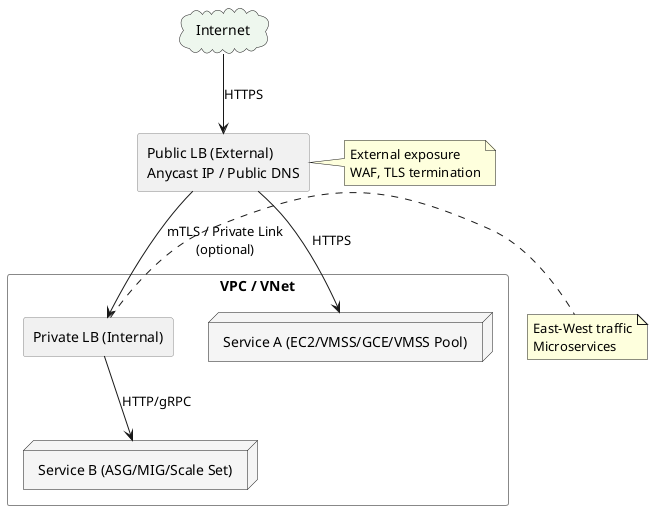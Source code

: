 @startuml
skinparam cloudBackgroundColor #EEF7EE
skinparam nodeBackgroundColor #F5F5F5
skinparam rectangleBorderColor #888888

cloud "Internet" as Internet
rectangle "Public LB (External)\nAnycast IP / Public DNS" as PubLB
rectangle "VPC / VNet" as VPC {
  rectangle "Private LB (Internal)" as PrivLB
  node "Service A (EC2/VMSS/GCE/VMSS Pool)" as SvcA
  node "Service B (ASG/MIG/Scale Set)" as SvcB
}

Internet --> PubLB : HTTPS
PubLB --> PrivLB : mTLS / Private Link\n(optional)
PubLB --> SvcA : HTTPS
PrivLB --> SvcB : HTTP/gRPC

note right of PubLB
  External exposure
  WAF, TLS termination
end note

note right of PrivLB
  East-West traffic
  Microservices
end note
@enduml
